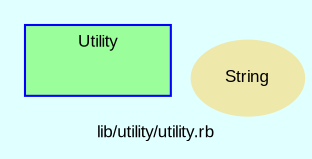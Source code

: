 digraph TopLevel {
    compound = true
    bgcolor = lightcyan1
    fontname = Arial
    fontsize = 8
    label = "lib/utility/utility.rb"
    node [
        fontname = Arial,
        fontsize = 8,
        color = black
    ]

    subgraph cluster_Utility {
        fillcolor = palegreen1
        URL = "classes/Utility.html"
        fontname = Arial
        color = blue
        label = "Utility"
        style = filled
        Utility [
            shape = plaintext,
            height = 0.01,
            width = 0.75,
            label = ""
        ]

    }

    String [
        fontcolor = black,
        URL = "classes/String.html",
        shape = ellipse,
        color = palegoldenrod,
        style = filled,
        label = "String"
    ]

}

